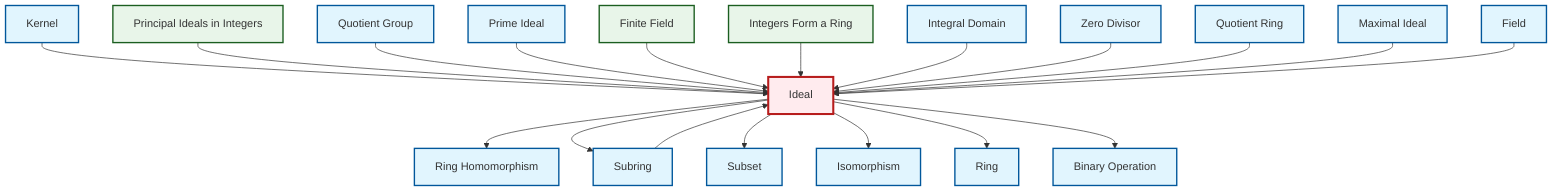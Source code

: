 graph TD
    classDef definition fill:#e1f5fe,stroke:#01579b,stroke-width:2px
    classDef theorem fill:#f3e5f5,stroke:#4a148c,stroke-width:2px
    classDef axiom fill:#fff3e0,stroke:#e65100,stroke-width:2px
    classDef example fill:#e8f5e9,stroke:#1b5e20,stroke-width:2px
    classDef current fill:#ffebee,stroke:#b71c1c,stroke-width:3px
    ex-finite-field["Finite Field"]:::example
    ex-principal-ideal["Principal Ideals in Integers"]:::example
    def-binary-operation["Binary Operation"]:::definition
    def-isomorphism["Isomorphism"]:::definition
    def-kernel["Kernel"]:::definition
    def-ring-homomorphism["Ring Homomorphism"]:::definition
    def-zero-divisor["Zero Divisor"]:::definition
    def-field["Field"]:::definition
    def-ideal["Ideal"]:::definition
    def-integral-domain["Integral Domain"]:::definition
    def-subset["Subset"]:::definition
    ex-integers-ring["Integers Form a Ring"]:::example
    def-prime-ideal["Prime Ideal"]:::definition
    def-quotient-group["Quotient Group"]:::definition
    def-maximal-ideal["Maximal Ideal"]:::definition
    def-quotient-ring["Quotient Ring"]:::definition
    def-subring["Subring"]:::definition
    def-ring["Ring"]:::definition
    def-kernel --> def-ideal
    def-subring --> def-ideal
    def-ideal --> def-ring-homomorphism
    ex-principal-ideal --> def-ideal
    def-ideal --> def-subring
    def-quotient-group --> def-ideal
    def-prime-ideal --> def-ideal
    ex-finite-field --> def-ideal
    def-ideal --> def-subset
    ex-integers-ring --> def-ideal
    def-integral-domain --> def-ideal
    def-zero-divisor --> def-ideal
    def-quotient-ring --> def-ideal
    def-ideal --> def-isomorphism
    def-ideal --> def-ring
    def-ideal --> def-binary-operation
    def-maximal-ideal --> def-ideal
    def-field --> def-ideal
    class def-ideal current